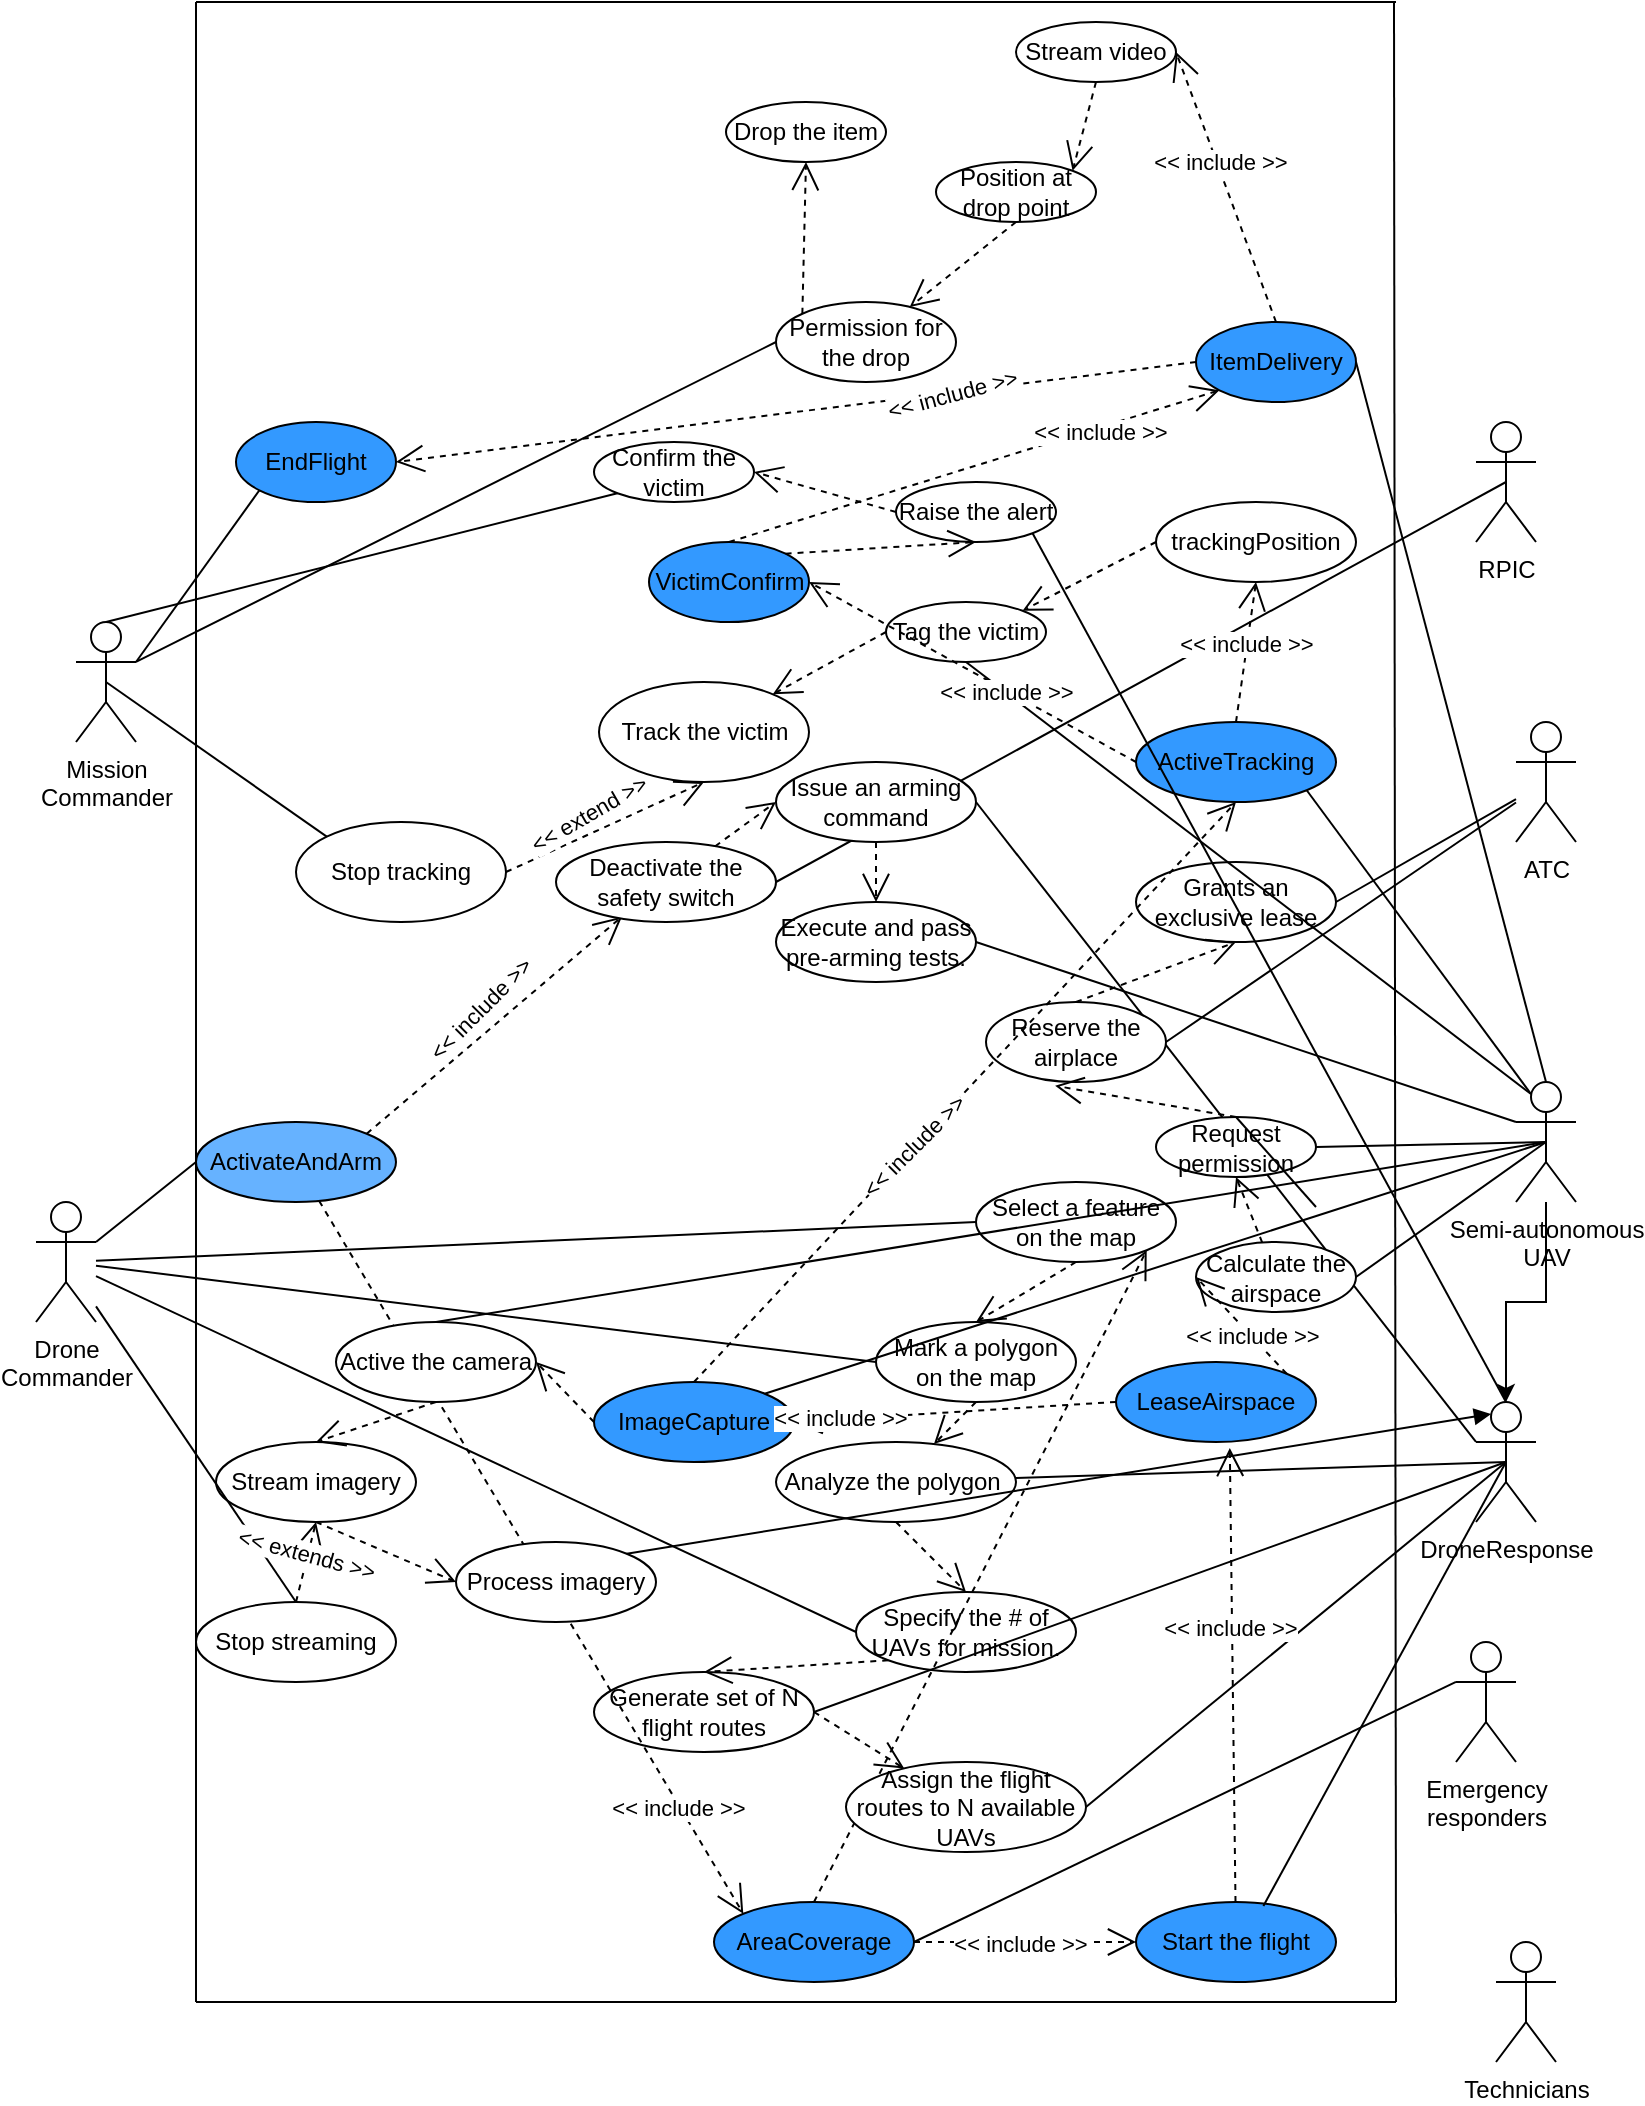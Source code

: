 <mxfile version="22.1.4" type="github">
  <diagram name="Page-1" id="hwL8e8LELadIlyGQyHQZ">
    <mxGraphModel dx="1674" dy="1964" grid="1" gridSize="10" guides="1" tooltips="1" connect="1" arrows="1" fold="1" page="1" pageScale="1" pageWidth="827" pageHeight="1169" math="0" shadow="0">
      <root>
        <mxCell id="0" />
        <mxCell id="1" parent="0" />
        <mxCell id="xkGvFycIygTigsBlXQcr-1" value="" style="endArrow=none;html=1;rounded=0;" parent="1" edge="1">
          <mxGeometry width="50" height="50" relative="1" as="geometry">
            <mxPoint x="100" y="-100" as="sourcePoint" />
            <mxPoint x="100" y="-1100" as="targetPoint" />
          </mxGeometry>
        </mxCell>
        <mxCell id="xkGvFycIygTigsBlXQcr-2" value="" style="endArrow=none;html=1;rounded=0;" parent="1" edge="1">
          <mxGeometry width="50" height="50" relative="1" as="geometry">
            <mxPoint x="700" y="-100" as="sourcePoint" />
            <mxPoint x="699" y="-1100" as="targetPoint" />
          </mxGeometry>
        </mxCell>
        <mxCell id="xkGvFycIygTigsBlXQcr-5" value="Semi-autonomous &lt;br&gt;UAV" style="shape=umlActor;verticalLabelPosition=bottom;verticalAlign=top;html=1;" parent="1" vertex="1">
          <mxGeometry x="760" y="-560" width="30" height="60" as="geometry" />
        </mxCell>
        <mxCell id="xkGvFycIygTigsBlXQcr-6" value="Emergency &lt;br&gt;responders" style="shape=umlActor;verticalLabelPosition=bottom;verticalAlign=top;html=1;" parent="1" vertex="1">
          <mxGeometry x="730" y="-280" width="30" height="60" as="geometry" />
        </mxCell>
        <mxCell id="xkGvFycIygTigsBlXQcr-7" value="DroneResponse" style="shape=umlActor;verticalLabelPosition=bottom;verticalAlign=top;html=1;" parent="1" vertex="1">
          <mxGeometry x="740" y="-400" width="30" height="60" as="geometry" />
        </mxCell>
        <mxCell id="xkGvFycIygTigsBlXQcr-8" value="RPIC" style="shape=umlActor;verticalLabelPosition=bottom;verticalAlign=top;html=1;" parent="1" vertex="1">
          <mxGeometry x="740" y="-890" width="30" height="60" as="geometry" />
        </mxCell>
        <mxCell id="xkGvFycIygTigsBlXQcr-9" value="Technicians" style="shape=umlActor;verticalLabelPosition=bottom;verticalAlign=top;html=1;" parent="1" vertex="1">
          <mxGeometry x="750" y="-130" width="30" height="60" as="geometry" />
        </mxCell>
        <mxCell id="xkGvFycIygTigsBlXQcr-12" value="ActivateAndArm" style="ellipse;whiteSpace=wrap;html=1;align=center;fillColor=#66B2FF;" parent="1" vertex="1">
          <mxGeometry x="100" y="-540" width="100" height="40" as="geometry" />
        </mxCell>
        <mxCell id="xkGvFycIygTigsBlXQcr-13" value="AreaCoverage" style="ellipse;whiteSpace=wrap;html=1;align=center;fillColor=#3399FF;" parent="1" vertex="1">
          <mxGeometry x="359" y="-150" width="100" height="40" as="geometry" />
        </mxCell>
        <mxCell id="xkGvFycIygTigsBlXQcr-14" value="LeaseAirspace" style="ellipse;whiteSpace=wrap;html=1;align=center;fillColor=#3399FF;" parent="1" vertex="1">
          <mxGeometry x="560" y="-420" width="100" height="40" as="geometry" />
        </mxCell>
        <mxCell id="xkGvFycIygTigsBlXQcr-23" value="" style="endArrow=none;html=1;rounded=0;exitX=1;exitY=0.333;exitDx=0;exitDy=0;exitPerimeter=0;entryX=0;entryY=0.5;entryDx=0;entryDy=0;" parent="1" source="xkGvFycIygTigsBlXQcr-3" target="xkGvFycIygTigsBlXQcr-12" edge="1">
          <mxGeometry width="50" height="50" relative="1" as="geometry">
            <mxPoint x="170" y="-530" as="sourcePoint" />
            <mxPoint x="150" y="-750" as="targetPoint" />
          </mxGeometry>
        </mxCell>
        <mxCell id="xkGvFycIygTigsBlXQcr-24" value="" style="endArrow=open;endSize=12;dashed=1;html=1;rounded=0;exitX=1;exitY=0;exitDx=0;exitDy=0;entryX=0.3;entryY=0.933;entryDx=0;entryDy=0;entryPerimeter=0;" parent="1" source="xkGvFycIygTigsBlXQcr-12" target="xkGvFycIygTigsBlXQcr-25" edge="1">
          <mxGeometry x="-0.185" y="26" width="160" relative="1" as="geometry">
            <mxPoint x="330" y="-500" as="sourcePoint" />
            <mxPoint x="380" y="-580" as="targetPoint" />
            <mxPoint as="offset" />
          </mxGeometry>
        </mxCell>
        <mxCell id="xkGvFycIygTigsBlXQcr-27" value="&amp;lt;&amp;lt; include &amp;gt;&amp;gt;" style="edgeLabel;html=1;align=center;verticalAlign=middle;resizable=0;points=[];rotation=-45;" parent="xkGvFycIygTigsBlXQcr-24" vertex="1" connectable="0">
          <mxGeometry x="0.029" y="-2" relative="1" as="geometry">
            <mxPoint x="-11" y="-8" as="offset" />
          </mxGeometry>
        </mxCell>
        <mxCell id="xkGvFycIygTigsBlXQcr-25" value="Deactivate the safety switch" style="ellipse;whiteSpace=wrap;html=1;align=center;" parent="1" vertex="1">
          <mxGeometry x="280" y="-680" width="110" height="40" as="geometry" />
        </mxCell>
        <mxCell id="xkGvFycIygTigsBlXQcr-26" value="" style="endArrow=none;html=1;rounded=0;exitX=1;exitY=0.5;exitDx=0;exitDy=0;entryX=0.5;entryY=0.5;entryDx=0;entryDy=0;entryPerimeter=0;" parent="1" source="xkGvFycIygTigsBlXQcr-25" target="xkGvFycIygTigsBlXQcr-8" edge="1">
          <mxGeometry width="50" height="50" relative="1" as="geometry">
            <mxPoint x="480" y="-610" as="sourcePoint" />
            <mxPoint x="680" y="-660" as="targetPoint" />
          </mxGeometry>
        </mxCell>
        <mxCell id="xkGvFycIygTigsBlXQcr-28" value="" style="endArrow=open;endSize=12;dashed=1;html=1;rounded=0;entryX=0;entryY=0.5;entryDx=0;entryDy=0;" parent="1" source="xkGvFycIygTigsBlXQcr-25" target="xkGvFycIygTigsBlXQcr-32" edge="1">
          <mxGeometry x="-0.185" y="26" width="160" relative="1" as="geometry">
            <mxPoint x="379.17" y="-590" as="sourcePoint" />
            <mxPoint x="464.002" y="-749.783" as="targetPoint" />
            <mxPoint as="offset" />
          </mxGeometry>
        </mxCell>
        <mxCell id="xkGvFycIygTigsBlXQcr-31" value="" style="endArrow=none;html=1;rounded=0;exitX=1;exitY=0.5;exitDx=0;exitDy=0;entryX=0;entryY=0.333;entryDx=0;entryDy=0;entryPerimeter=0;" parent="1" source="xkGvFycIygTigsBlXQcr-32" target="xkGvFycIygTigsBlXQcr-7" edge="1">
          <mxGeometry width="50" height="50" relative="1" as="geometry">
            <mxPoint x="485" y="-410" as="sourcePoint" />
            <mxPoint x="700" y="-420" as="targetPoint" />
          </mxGeometry>
        </mxCell>
        <mxCell id="xkGvFycIygTigsBlXQcr-32" value="Issue an arming command" style="ellipse;whiteSpace=wrap;html=1;align=center;" parent="1" vertex="1">
          <mxGeometry x="390" y="-720" width="100" height="40" as="geometry" />
        </mxCell>
        <mxCell id="xkGvFycIygTigsBlXQcr-33" value="Execute and pass pre-arming tests." style="ellipse;whiteSpace=wrap;html=1;align=center;" parent="1" vertex="1">
          <mxGeometry x="390" y="-650" width="100" height="40" as="geometry" />
        </mxCell>
        <mxCell id="xkGvFycIygTigsBlXQcr-34" value="" style="endArrow=open;endSize=12;dashed=1;html=1;rounded=0;entryX=0.5;entryY=0;entryDx=0;entryDy=0;" parent="1" source="xkGvFycIygTigsBlXQcr-32" target="xkGvFycIygTigsBlXQcr-33" edge="1">
          <mxGeometry x="-0.185" y="26" width="160" relative="1" as="geometry">
            <mxPoint x="315" y="-430" as="sourcePoint" />
            <mxPoint x="420" y="-510" as="targetPoint" />
            <mxPoint as="offset" />
          </mxGeometry>
        </mxCell>
        <mxCell id="xkGvFycIygTigsBlXQcr-37" value="" style="endArrow=none;html=1;rounded=0;exitX=1;exitY=0.5;exitDx=0;exitDy=0;entryX=0;entryY=0.333;entryDx=0;entryDy=0;entryPerimeter=0;" parent="1" source="xkGvFycIygTigsBlXQcr-33" target="xkGvFycIygTigsBlXQcr-5" edge="1">
          <mxGeometry width="50" height="50" relative="1" as="geometry">
            <mxPoint x="540" y="-510" as="sourcePoint" />
            <mxPoint x="740" y="-560" as="targetPoint" />
          </mxGeometry>
        </mxCell>
        <mxCell id="xkGvFycIygTigsBlXQcr-38" value="" style="endArrow=none;html=1;rounded=0;exitX=1;exitY=0.5;exitDx=0;exitDy=0;entryX=0.5;entryY=0.5;entryDx=0;entryDy=0;entryPerimeter=0;" parent="1" source="xkGvFycIygTigsBlXQcr-79" target="xkGvFycIygTigsBlXQcr-5" edge="1">
          <mxGeometry width="50" height="50" relative="1" as="geometry">
            <mxPoint x="590.0" y="-430" as="sourcePoint" />
            <mxPoint x="830" y="-420" as="targetPoint" />
          </mxGeometry>
        </mxCell>
        <mxCell id="xkGvFycIygTigsBlXQcr-41" style="edgeStyle=orthogonalEdgeStyle;rounded=0;orthogonalLoop=1;jettySize=auto;html=1;entryX=0.5;entryY=0;entryDx=0;entryDy=0;entryPerimeter=0;" parent="1" source="xkGvFycIygTigsBlXQcr-5" target="xkGvFycIygTigsBlXQcr-7" edge="1">
          <mxGeometry relative="1" as="geometry" />
        </mxCell>
        <mxCell id="xkGvFycIygTigsBlXQcr-42" value="" style="endArrow=none;html=1;rounded=0;exitX=1;exitY=0.5;exitDx=0;exitDy=0;entryX=0;entryY=0.333;entryDx=0;entryDy=0;entryPerimeter=0;" parent="1" source="xkGvFycIygTigsBlXQcr-13" target="xkGvFycIygTigsBlXQcr-6" edge="1">
          <mxGeometry width="50" height="50" relative="1" as="geometry">
            <mxPoint x="410" y="-270" as="sourcePoint" />
            <mxPoint x="610" y="-320" as="targetPoint" />
          </mxGeometry>
        </mxCell>
        <mxCell id="xkGvFycIygTigsBlXQcr-43" value="Select a feature on the map" style="ellipse;whiteSpace=wrap;html=1;align=center;" parent="1" vertex="1">
          <mxGeometry x="490" y="-510" width="100" height="40" as="geometry" />
        </mxCell>
        <mxCell id="xkGvFycIygTigsBlXQcr-45" value="Mark a polygon on the map" style="ellipse;whiteSpace=wrap;html=1;align=center;" parent="1" vertex="1">
          <mxGeometry x="440" y="-440" width="100" height="40" as="geometry" />
        </mxCell>
        <mxCell id="xkGvFycIygTigsBlXQcr-48" value="Specify the # of UAVs for mission." style="ellipse;whiteSpace=wrap;html=1;align=center;" parent="1" vertex="1">
          <mxGeometry x="430" y="-305" width="110" height="40" as="geometry" />
        </mxCell>
        <mxCell id="xkGvFycIygTigsBlXQcr-49" value="Analyze the polygon&amp;nbsp;" style="ellipse;whiteSpace=wrap;html=1;align=center;" parent="1" vertex="1">
          <mxGeometry x="390" y="-380" width="120" height="40" as="geometry" />
        </mxCell>
        <mxCell id="xkGvFycIygTigsBlXQcr-50" value="" style="endArrow=none;html=1;rounded=0;entryX=0.5;entryY=0.5;entryDx=0;entryDy=0;entryPerimeter=0;" parent="1" source="xkGvFycIygTigsBlXQcr-49" target="xkGvFycIygTigsBlXQcr-7" edge="1">
          <mxGeometry width="50" height="50" relative="1" as="geometry">
            <mxPoint x="470.0" y="-354" as="sourcePoint" />
            <mxPoint x="735" y="-374" as="targetPoint" />
          </mxGeometry>
        </mxCell>
        <mxCell id="xkGvFycIygTigsBlXQcr-52" value="" style="endArrow=none;html=1;rounded=0;entryX=0;entryY=0.5;entryDx=0;entryDy=0;" parent="1" target="xkGvFycIygTigsBlXQcr-43" edge="1" source="xkGvFycIygTigsBlXQcr-3">
          <mxGeometry width="50" height="50" relative="1" as="geometry">
            <mxPoint x="20" y="-470" as="sourcePoint" />
            <mxPoint x="230" y="-460" as="targetPoint" />
          </mxGeometry>
        </mxCell>
        <mxCell id="xkGvFycIygTigsBlXQcr-53" value="" style="endArrow=none;html=1;rounded=0;entryX=0;entryY=0.5;entryDx=0;entryDy=0;" parent="1" source="xkGvFycIygTigsBlXQcr-3" target="xkGvFycIygTigsBlXQcr-45" edge="1">
          <mxGeometry width="50" height="50" relative="1" as="geometry">
            <mxPoint x="30" y="-450" as="sourcePoint" />
            <mxPoint x="490" y="-400" as="targetPoint" />
          </mxGeometry>
        </mxCell>
        <mxCell id="xkGvFycIygTigsBlXQcr-54" value="" style="endArrow=none;html=1;rounded=0;entryX=0;entryY=0.5;entryDx=0;entryDy=0;" parent="1" source="xkGvFycIygTigsBlXQcr-3" target="xkGvFycIygTigsBlXQcr-48" edge="1">
          <mxGeometry width="50" height="50" relative="1" as="geometry">
            <mxPoint x="-70" y="-388.5" as="sourcePoint" />
            <mxPoint x="340" y="-311.5" as="targetPoint" />
          </mxGeometry>
        </mxCell>
        <mxCell id="xkGvFycIygTigsBlXQcr-55" value="Generate set of N flight routes" style="ellipse;whiteSpace=wrap;html=1;align=center;" parent="1" vertex="1">
          <mxGeometry x="299" y="-265" width="110" height="40" as="geometry" />
        </mxCell>
        <mxCell id="xkGvFycIygTigsBlXQcr-56" value="" style="endArrow=open;endSize=12;dashed=1;html=1;rounded=0;exitX=0.5;exitY=0;exitDx=0;exitDy=0;entryX=1;entryY=1;entryDx=0;entryDy=0;" parent="1" source="xkGvFycIygTigsBlXQcr-13" target="xkGvFycIygTigsBlXQcr-43" edge="1">
          <mxGeometry x="-0.185" y="26" width="160" relative="1" as="geometry">
            <mxPoint x="500" y="-310" as="sourcePoint" />
            <mxPoint x="600" y="-290" as="targetPoint" />
            <mxPoint as="offset" />
            <Array as="points" />
          </mxGeometry>
        </mxCell>
        <mxCell id="xkGvFycIygTigsBlXQcr-61" value="" style="endArrow=none;html=1;rounded=0;entryX=0.5;entryY=0.5;entryDx=0;entryDy=0;entryPerimeter=0;exitX=1;exitY=0.5;exitDx=0;exitDy=0;" parent="1" source="xkGvFycIygTigsBlXQcr-55" target="xkGvFycIygTigsBlXQcr-7" edge="1">
          <mxGeometry width="50" height="50" relative="1" as="geometry">
            <mxPoint x="494" y="-290" as="sourcePoint" />
            <mxPoint x="760" y="-306" as="targetPoint" />
          </mxGeometry>
        </mxCell>
        <mxCell id="xkGvFycIygTigsBlXQcr-62" value="Assign the flight routes to N available UAVs" style="ellipse;whiteSpace=wrap;html=1;align=center;" parent="1" vertex="1">
          <mxGeometry x="425" y="-220" width="120" height="45" as="geometry" />
        </mxCell>
        <mxCell id="xkGvFycIygTigsBlXQcr-63" value="" style="endArrow=none;html=1;rounded=0;entryX=0.5;entryY=0.5;entryDx=0;entryDy=0;entryPerimeter=0;exitX=1;exitY=0.5;exitDx=0;exitDy=0;" parent="1" source="xkGvFycIygTigsBlXQcr-62" target="xkGvFycIygTigsBlXQcr-7" edge="1">
          <mxGeometry width="50" height="50" relative="1" as="geometry">
            <mxPoint x="460" y="-260" as="sourcePoint" />
            <mxPoint x="785" y="-360" as="targetPoint" />
          </mxGeometry>
        </mxCell>
        <mxCell id="xkGvFycIygTigsBlXQcr-70" value="" style="endArrow=open;endSize=12;dashed=1;html=1;rounded=0;entryX=0;entryY=0;entryDx=0;entryDy=0;" parent="1" source="xkGvFycIygTigsBlXQcr-12" target="xkGvFycIygTigsBlXQcr-13" edge="1">
          <mxGeometry x="-0.185" y="26" width="160" relative="1" as="geometry">
            <mxPoint x="336" y="-501" as="sourcePoint" />
            <mxPoint x="371" y="-450" as="targetPoint" />
            <mxPoint as="offset" />
            <Array as="points" />
          </mxGeometry>
        </mxCell>
        <mxCell id="xkGvFycIygTigsBlXQcr-179" value="&amp;lt;&amp;lt; include &amp;gt;&amp;gt;" style="edgeLabel;html=1;align=center;verticalAlign=middle;resizable=0;points=[];" parent="xkGvFycIygTigsBlXQcr-70" vertex="1" connectable="0">
          <mxGeometry x="0.7" y="-1" relative="1" as="geometry">
            <mxPoint as="offset" />
          </mxGeometry>
        </mxCell>
        <mxCell id="xkGvFycIygTigsBlXQcr-71" value="Start the flight" style="ellipse;whiteSpace=wrap;html=1;align=center;fillColor=#3399FF;" parent="1" vertex="1">
          <mxGeometry x="570" y="-150" width="100" height="40" as="geometry" />
        </mxCell>
        <mxCell id="xkGvFycIygTigsBlXQcr-74" value="" style="endArrow=open;endSize=12;dashed=1;html=1;rounded=0;exitX=1;exitY=0.5;exitDx=0;exitDy=0;entryX=0;entryY=0.5;entryDx=0;entryDy=0;" parent="1" source="xkGvFycIygTigsBlXQcr-13" target="xkGvFycIygTigsBlXQcr-71" edge="1">
          <mxGeometry x="-0.185" y="26" width="160" relative="1" as="geometry">
            <mxPoint x="510" y="21" as="sourcePoint" />
            <mxPoint x="410" y="-170" as="targetPoint" />
            <mxPoint as="offset" />
            <Array as="points" />
          </mxGeometry>
        </mxCell>
        <mxCell id="xkGvFycIygTigsBlXQcr-180" value="&amp;lt;&amp;lt; include &amp;gt;&amp;gt;" style="edgeLabel;html=1;align=center;verticalAlign=middle;resizable=0;points=[];" parent="xkGvFycIygTigsBlXQcr-74" vertex="1" connectable="0">
          <mxGeometry x="-0.045" y="-1" relative="1" as="geometry">
            <mxPoint as="offset" />
          </mxGeometry>
        </mxCell>
        <mxCell id="xkGvFycIygTigsBlXQcr-75" value="" style="endArrow=none;html=1;rounded=0;entryX=0.5;entryY=0.5;entryDx=0;entryDy=0;entryPerimeter=0;exitX=0.637;exitY=0.049;exitDx=0;exitDy=0;exitPerimeter=0;" parent="1" source="xkGvFycIygTigsBlXQcr-71" target="xkGvFycIygTigsBlXQcr-7" edge="1">
          <mxGeometry width="50" height="50" relative="1" as="geometry">
            <mxPoint x="520" y="-262" as="sourcePoint" />
            <mxPoint x="786" y="-278" as="targetPoint" />
          </mxGeometry>
        </mxCell>
        <mxCell id="xkGvFycIygTigsBlXQcr-78" value="" style="endArrow=open;endSize=12;dashed=1;html=1;rounded=0;entryX=0.569;entryY=1.075;entryDx=0;entryDy=0;entryPerimeter=0;" parent="1" source="xkGvFycIygTigsBlXQcr-71" target="xkGvFycIygTigsBlXQcr-14" edge="1">
          <mxGeometry x="-0.185" y="26" width="160" relative="1" as="geometry">
            <mxPoint x="580" y="-249" as="sourcePoint" />
            <mxPoint x="615" y="-440" as="targetPoint" />
            <mxPoint as="offset" />
            <Array as="points" />
          </mxGeometry>
        </mxCell>
        <mxCell id="xkGvFycIygTigsBlXQcr-181" value="&amp;lt;&amp;lt; include &amp;gt;&amp;gt;" style="edgeLabel;html=1;align=center;verticalAlign=middle;resizable=0;points=[];" parent="xkGvFycIygTigsBlXQcr-78" vertex="1" connectable="0">
          <mxGeometry x="0.212" y="1" relative="1" as="geometry">
            <mxPoint as="offset" />
          </mxGeometry>
        </mxCell>
        <mxCell id="xkGvFycIygTigsBlXQcr-79" value="Calculate the airspace" style="ellipse;whiteSpace=wrap;html=1;align=center;" parent="1" vertex="1">
          <mxGeometry x="600" y="-480" width="80" height="35" as="geometry" />
        </mxCell>
        <mxCell id="xkGvFycIygTigsBlXQcr-80" value="Request permission" style="ellipse;whiteSpace=wrap;html=1;align=center;" parent="1" vertex="1">
          <mxGeometry x="580" y="-542.5" width="80" height="30" as="geometry" />
        </mxCell>
        <mxCell id="xkGvFycIygTigsBlXQcr-81" value="" style="endArrow=open;endSize=12;dashed=1;html=1;rounded=0;exitX=1;exitY=0;exitDx=0;exitDy=0;entryX=0;entryY=0.5;entryDx=0;entryDy=0;" parent="1" source="xkGvFycIygTigsBlXQcr-14" target="xkGvFycIygTigsBlXQcr-79" edge="1">
          <mxGeometry x="-0.185" y="26" width="160" relative="1" as="geometry">
            <mxPoint x="580" y="-480" as="sourcePoint" />
            <mxPoint x="610" y="-440" as="targetPoint" />
            <mxPoint as="offset" />
            <Array as="points" />
          </mxGeometry>
        </mxCell>
        <mxCell id="xkGvFycIygTigsBlXQcr-182" value="&amp;lt;&amp;lt; include &amp;gt;&amp;gt;" style="edgeLabel;html=1;align=center;verticalAlign=middle;resizable=0;points=[];" parent="xkGvFycIygTigsBlXQcr-81" vertex="1" connectable="0">
          <mxGeometry x="-0.222" relative="1" as="geometry">
            <mxPoint as="offset" />
          </mxGeometry>
        </mxCell>
        <mxCell id="xkGvFycIygTigsBlXQcr-84" value="ATC" style="shape=umlActor;verticalLabelPosition=bottom;verticalAlign=top;html=1;" parent="1" vertex="1">
          <mxGeometry x="760" y="-740" width="30" height="60" as="geometry" />
        </mxCell>
        <mxCell id="xkGvFycIygTigsBlXQcr-86" value="Reserve the airplace" style="ellipse;whiteSpace=wrap;html=1;align=center;" parent="1" vertex="1">
          <mxGeometry x="495" y="-600" width="90" height="40" as="geometry" />
        </mxCell>
        <mxCell id="xkGvFycIygTigsBlXQcr-87" value="Grants an exclusive lease" style="ellipse;whiteSpace=wrap;html=1;align=center;" parent="1" vertex="1">
          <mxGeometry x="570" y="-670" width="100" height="40" as="geometry" />
        </mxCell>
        <mxCell id="xkGvFycIygTigsBlXQcr-88" value="" style="endArrow=none;html=1;rounded=0;exitX=0.5;exitY=0;exitDx=0;exitDy=0;entryX=0;entryY=0.333;entryDx=0;entryDy=0;entryPerimeter=0;" parent="1" source="xkGvFycIygTigsBlXQcr-80" edge="1">
          <mxGeometry width="50" height="50" relative="1" as="geometry">
            <mxPoint x="420" y="-517.5" as="sourcePoint" />
            <mxPoint x="660" y="-497.5" as="targetPoint" />
          </mxGeometry>
        </mxCell>
        <mxCell id="xkGvFycIygTigsBlXQcr-90" value="" style="endArrow=none;html=1;rounded=0;exitX=1;exitY=0.5;exitDx=0;exitDy=0;" parent="1" source="xkGvFycIygTigsBlXQcr-86" target="xkGvFycIygTigsBlXQcr-84" edge="1">
          <mxGeometry width="50" height="50" relative="1" as="geometry">
            <mxPoint x="505" y="-615" as="sourcePoint" />
            <mxPoint x="750" y="-725" as="targetPoint" />
          </mxGeometry>
        </mxCell>
        <mxCell id="xkGvFycIygTigsBlXQcr-91" value="" style="endArrow=none;html=1;rounded=0;exitX=1;exitY=0.5;exitDx=0;exitDy=0;" parent="1" source="xkGvFycIygTigsBlXQcr-87" target="xkGvFycIygTigsBlXQcr-84" edge="1">
          <mxGeometry width="50" height="50" relative="1" as="geometry">
            <mxPoint x="670" y="-660" as="sourcePoint" />
            <mxPoint x="761" y="-677" as="targetPoint" />
          </mxGeometry>
        </mxCell>
        <mxCell id="xkGvFycIygTigsBlXQcr-92" value="" style="endArrow=open;endSize=12;dashed=1;html=1;rounded=0;exitX=0.5;exitY=1;exitDx=0;exitDy=0;entryX=0.5;entryY=0;entryDx=0;entryDy=0;" parent="1" source="xkGvFycIygTigsBlXQcr-43" target="xkGvFycIygTigsBlXQcr-45" edge="1">
          <mxGeometry x="-0.185" y="26" width="160" relative="1" as="geometry">
            <mxPoint x="510" y="-461" as="sourcePoint" />
            <mxPoint x="506" y="-420" as="targetPoint" />
            <mxPoint as="offset" />
            <Array as="points" />
          </mxGeometry>
        </mxCell>
        <mxCell id="xkGvFycIygTigsBlXQcr-93" value="" style="endArrow=open;endSize=12;dashed=1;html=1;rounded=0;exitX=0.5;exitY=1;exitDx=0;exitDy=0;" parent="1" source="xkGvFycIygTigsBlXQcr-45" target="xkGvFycIygTigsBlXQcr-49" edge="1">
          <mxGeometry x="-0.185" y="26" width="160" relative="1" as="geometry">
            <mxPoint x="455" y="-400" as="sourcePoint" />
            <mxPoint x="405" y="-370" as="targetPoint" />
            <mxPoint as="offset" />
            <Array as="points" />
          </mxGeometry>
        </mxCell>
        <mxCell id="xkGvFycIygTigsBlXQcr-94" value="" style="endArrow=open;endSize=12;dashed=1;html=1;rounded=0;exitX=0.5;exitY=1;exitDx=0;exitDy=0;entryX=0.5;entryY=0;entryDx=0;entryDy=0;" parent="1" source="xkGvFycIygTigsBlXQcr-49" target="xkGvFycIygTigsBlXQcr-48" edge="1">
          <mxGeometry x="-0.185" y="26" width="160" relative="1" as="geometry">
            <mxPoint x="561" y="-341" as="sourcePoint" />
            <mxPoint x="540" y="-320" as="targetPoint" />
            <mxPoint as="offset" />
            <Array as="points" />
          </mxGeometry>
        </mxCell>
        <mxCell id="xkGvFycIygTigsBlXQcr-97" value="" style="endArrow=open;endSize=12;dashed=1;html=1;rounded=0;exitX=0;exitY=1;exitDx=0;exitDy=0;entryX=0.5;entryY=0;entryDx=0;entryDy=0;" parent="1" source="xkGvFycIygTigsBlXQcr-48" target="xkGvFycIygTigsBlXQcr-55" edge="1">
          <mxGeometry x="-0.185" y="26" width="160" relative="1" as="geometry">
            <mxPoint x="244" y="-246" as="sourcePoint" />
            <mxPoint x="240" y="-205" as="targetPoint" />
            <mxPoint as="offset" />
            <Array as="points" />
          </mxGeometry>
        </mxCell>
        <mxCell id="xkGvFycIygTigsBlXQcr-98" value="" style="endArrow=open;endSize=12;dashed=1;html=1;rounded=0;exitX=1;exitY=0.5;exitDx=0;exitDy=0;" parent="1" source="xkGvFycIygTigsBlXQcr-55" target="xkGvFycIygTigsBlXQcr-62" edge="1">
          <mxGeometry x="-0.185" y="26" width="160" relative="1" as="geometry">
            <mxPoint x="409" y="-211" as="sourcePoint" />
            <mxPoint x="317" y="-205" as="targetPoint" />
            <mxPoint as="offset" />
            <Array as="points" />
          </mxGeometry>
        </mxCell>
        <mxCell id="xkGvFycIygTigsBlXQcr-100" value="" style="endArrow=open;endSize=12;dashed=1;html=1;rounded=0;entryX=0.5;entryY=1;entryDx=0;entryDy=0;" parent="1" source="xkGvFycIygTigsBlXQcr-79" target="xkGvFycIygTigsBlXQcr-80" edge="1">
          <mxGeometry x="-0.185" y="26" width="160" relative="1" as="geometry">
            <mxPoint x="625" y="-477.5" as="sourcePoint" />
            <mxPoint x="645" y="-512.5" as="targetPoint" />
            <mxPoint as="offset" />
            <Array as="points" />
          </mxGeometry>
        </mxCell>
        <mxCell id="xkGvFycIygTigsBlXQcr-102" value="" style="endArrow=open;endSize=12;dashed=1;html=1;rounded=0;entryX=0.384;entryY=1.047;entryDx=0;entryDy=0;exitX=0.5;exitY=0;exitDx=0;exitDy=0;entryPerimeter=0;" parent="1" source="xkGvFycIygTigsBlXQcr-80" target="xkGvFycIygTigsBlXQcr-86" edge="1">
          <mxGeometry x="-0.185" y="26" width="160" relative="1" as="geometry">
            <mxPoint x="560" y="-528" as="sourcePoint" />
            <mxPoint x="547" y="-560" as="targetPoint" />
            <mxPoint as="offset" />
            <Array as="points" />
          </mxGeometry>
        </mxCell>
        <mxCell id="xkGvFycIygTigsBlXQcr-104" value="" style="endArrow=open;endSize=12;dashed=1;html=1;rounded=0;exitX=0.5;exitY=0;exitDx=0;exitDy=0;entryX=0.5;entryY=1;entryDx=0;entryDy=0;" parent="1" source="xkGvFycIygTigsBlXQcr-86" target="xkGvFycIygTigsBlXQcr-87" edge="1">
          <mxGeometry x="-0.185" y="26" width="160" relative="1" as="geometry">
            <mxPoint x="554" y="-711" as="sourcePoint" />
            <mxPoint x="550" y="-670" as="targetPoint" />
            <mxPoint as="offset" />
            <Array as="points" />
          </mxGeometry>
        </mxCell>
        <mxCell id="xkGvFycIygTigsBlXQcr-105" value="" style="endArrow=none;html=1;rounded=0;exitX=1;exitY=0.5;exitDx=0;exitDy=0;entryX=0.5;entryY=0.5;entryDx=0;entryDy=0;entryPerimeter=0;" parent="1" source="xkGvFycIygTigsBlXQcr-80" target="xkGvFycIygTigsBlXQcr-5" edge="1">
          <mxGeometry width="50" height="50" relative="1" as="geometry">
            <mxPoint x="690" y="-452" as="sourcePoint" />
            <mxPoint x="785" y="-520" as="targetPoint" />
          </mxGeometry>
        </mxCell>
        <mxCell id="xkGvFycIygTigsBlXQcr-106" value="ImageCapture" style="ellipse;whiteSpace=wrap;html=1;align=center;fillColor=#3399FF;" parent="1" vertex="1">
          <mxGeometry x="299" y="-410" width="100" height="40" as="geometry" />
        </mxCell>
        <mxCell id="xkGvFycIygTigsBlXQcr-107" value="Active the camera" style="ellipse;whiteSpace=wrap;html=1;align=center;" parent="1" vertex="1">
          <mxGeometry x="170" y="-440" width="100" height="40" as="geometry" />
        </mxCell>
        <mxCell id="xkGvFycIygTigsBlXQcr-108" value="Stream imagery" style="ellipse;whiteSpace=wrap;html=1;align=center;" parent="1" vertex="1">
          <mxGeometry x="110" y="-380" width="100" height="40" as="geometry" />
        </mxCell>
        <mxCell id="xkGvFycIygTigsBlXQcr-110" value="Process imagery" style="ellipse;whiteSpace=wrap;html=1;align=center;" parent="1" vertex="1">
          <mxGeometry x="230" y="-330" width="100" height="40" as="geometry" />
        </mxCell>
        <mxCell id="xkGvFycIygTigsBlXQcr-111" value="Stop streaming" style="ellipse;whiteSpace=wrap;html=1;align=center;" parent="1" vertex="1">
          <mxGeometry x="100" y="-300" width="100" height="40" as="geometry" />
        </mxCell>
        <mxCell id="xkGvFycIygTigsBlXQcr-112" value="" style="endArrow=none;html=1;rounded=0;entryX=0.5;entryY=0;entryDx=0;entryDy=0;" parent="1" source="xkGvFycIygTigsBlXQcr-3" target="xkGvFycIygTigsBlXQcr-111" edge="1">
          <mxGeometry width="50" height="50" relative="1" as="geometry">
            <mxPoint x="-55" y="-349" as="sourcePoint" />
            <mxPoint x="355" y="-171" as="targetPoint" />
          </mxGeometry>
        </mxCell>
        <mxCell id="xkGvFycIygTigsBlXQcr-113" value="" style="endArrow=open;endSize=12;dashed=1;html=1;rounded=0;exitX=0.5;exitY=0;exitDx=0;exitDy=0;entryX=0.5;entryY=1;entryDx=0;entryDy=0;" parent="1" source="xkGvFycIygTigsBlXQcr-111" target="xkGvFycIygTigsBlXQcr-108" edge="1">
          <mxGeometry x="-0.185" y="26" width="160" relative="1" as="geometry">
            <mxPoint x="164" y="-165" as="sourcePoint" />
            <mxPoint x="160" y="-124" as="targetPoint" />
            <mxPoint as="offset" />
            <Array as="points" />
          </mxGeometry>
        </mxCell>
        <mxCell id="xkGvFycIygTigsBlXQcr-114" value="&amp;lt;&amp;lt; extends &amp;gt;&amp;gt;" style="edgeLabel;html=1;align=center;verticalAlign=middle;resizable=0;points=[];rotation=15;" parent="xkGvFycIygTigsBlXQcr-113" vertex="1" connectable="0">
          <mxGeometry x="0.007" y="-1" relative="1" as="geometry">
            <mxPoint x="-1" y="-4" as="offset" />
          </mxGeometry>
        </mxCell>
        <mxCell id="xkGvFycIygTigsBlXQcr-115" value="" style="endArrow=open;endSize=12;dashed=1;html=1;rounded=0;exitX=0;exitY=0.5;exitDx=0;exitDy=0;entryX=1;entryY=0.5;entryDx=0;entryDy=0;" parent="1" source="xkGvFycIygTigsBlXQcr-14" target="xkGvFycIygTigsBlXQcr-106" edge="1">
          <mxGeometry x="-0.185" y="26" width="160" relative="1" as="geometry">
            <mxPoint x="359" y="-410" as="sourcePoint" />
            <mxPoint x="445" y="-410" as="targetPoint" />
            <mxPoint as="offset" />
            <Array as="points" />
          </mxGeometry>
        </mxCell>
        <mxCell id="xkGvFycIygTigsBlXQcr-183" value="&amp;lt;&amp;lt; include &amp;gt;&amp;gt;" style="edgeLabel;html=1;align=center;verticalAlign=middle;resizable=0;points=[];" parent="xkGvFycIygTigsBlXQcr-115" vertex="1" connectable="0">
          <mxGeometry x="0.711" y="-1" relative="1" as="geometry">
            <mxPoint as="offset" />
          </mxGeometry>
        </mxCell>
        <mxCell id="xkGvFycIygTigsBlXQcr-116" value="" style="endArrow=open;endSize=12;dashed=1;html=1;rounded=0;exitX=0;exitY=0.5;exitDx=0;exitDy=0;entryX=1;entryY=0.5;entryDx=0;entryDy=0;" parent="1" source="xkGvFycIygTigsBlXQcr-106" target="xkGvFycIygTigsBlXQcr-107" edge="1">
          <mxGeometry x="-0.185" y="26" width="160" relative="1" as="geometry">
            <mxPoint x="310" y="-440" as="sourcePoint" />
            <mxPoint x="260" y="-410" as="targetPoint" />
            <mxPoint as="offset" />
            <Array as="points" />
          </mxGeometry>
        </mxCell>
        <mxCell id="xkGvFycIygTigsBlXQcr-117" value="" style="endArrow=open;endSize=12;dashed=1;html=1;rounded=0;exitX=0.5;exitY=1;exitDx=0;exitDy=0;entryX=0.5;entryY=0;entryDx=0;entryDy=0;" parent="1" source="xkGvFycIygTigsBlXQcr-107" target="xkGvFycIygTigsBlXQcr-108" edge="1">
          <mxGeometry x="-0.185" y="26" width="160" relative="1" as="geometry">
            <mxPoint x="180" y="-410" as="sourcePoint" />
            <mxPoint x="130" y="-380" as="targetPoint" />
            <mxPoint as="offset" />
            <Array as="points" />
          </mxGeometry>
        </mxCell>
        <mxCell id="xkGvFycIygTigsBlXQcr-118" value="" style="endArrow=open;endSize=12;dashed=1;html=1;rounded=0;exitX=0.5;exitY=1;exitDx=0;exitDy=0;entryX=0;entryY=0.5;entryDx=0;entryDy=0;" parent="1" source="xkGvFycIygTigsBlXQcr-108" target="xkGvFycIygTigsBlXQcr-110" edge="1">
          <mxGeometry x="-0.185" y="26" width="160" relative="1" as="geometry">
            <mxPoint x="230" y="-320" as="sourcePoint" />
            <mxPoint x="224.832" y="-305.783" as="targetPoint" />
            <mxPoint as="offset" />
            <Array as="points" />
          </mxGeometry>
        </mxCell>
        <mxCell id="xkGvFycIygTigsBlXQcr-119" value="" style="html=1;verticalAlign=bottom;endArrow=block;curved=0;rounded=0;exitX=1;exitY=0;exitDx=0;exitDy=0;entryX=0.25;entryY=0.1;entryDx=0;entryDy=0;entryPerimeter=0;" parent="1" source="xkGvFycIygTigsBlXQcr-110" target="xkGvFycIygTigsBlXQcr-7" edge="1">
          <mxGeometry width="80" relative="1" as="geometry">
            <mxPoint x="260" y="-285.53" as="sourcePoint" />
            <mxPoint x="730" y="-380" as="targetPoint" />
          </mxGeometry>
        </mxCell>
        <mxCell id="xkGvFycIygTigsBlXQcr-122" value="" style="endArrow=none;html=1;rounded=0;exitX=1;exitY=0;exitDx=0;exitDy=0;entryX=0.5;entryY=0.5;entryDx=0;entryDy=0;entryPerimeter=0;" parent="1" source="xkGvFycIygTigsBlXQcr-106" target="xkGvFycIygTigsBlXQcr-5" edge="1">
          <mxGeometry width="50" height="50" relative="1" as="geometry">
            <mxPoint x="269" y="-522.5" as="sourcePoint" />
            <mxPoint x="540" y="-532.5" as="targetPoint" />
          </mxGeometry>
        </mxCell>
        <mxCell id="xkGvFycIygTigsBlXQcr-123" value="" style="endArrow=none;html=1;rounded=0;exitX=0.5;exitY=0;exitDx=0;exitDy=0;entryX=0.5;entryY=0.5;entryDx=0;entryDy=0;entryPerimeter=0;" parent="1" source="xkGvFycIygTigsBlXQcr-107" target="xkGvFycIygTigsBlXQcr-5" edge="1">
          <mxGeometry width="50" height="50" relative="1" as="geometry">
            <mxPoint x="570" y="-440" as="sourcePoint" />
            <mxPoint x="841" y="-450" as="targetPoint" />
          </mxGeometry>
        </mxCell>
        <mxCell id="xkGvFycIygTigsBlXQcr-126" value="ActiveTracking" style="ellipse;whiteSpace=wrap;html=1;align=center;fillColor=#3399FF;" parent="1" vertex="1">
          <mxGeometry x="570" y="-740" width="100" height="40" as="geometry" />
        </mxCell>
        <mxCell id="xkGvFycIygTigsBlXQcr-127" value="" style="endArrow=open;endSize=12;dashed=1;html=1;rounded=0;exitX=0.5;exitY=0;exitDx=0;exitDy=0;entryX=0.5;entryY=1;entryDx=0;entryDy=0;" parent="1" source="xkGvFycIygTigsBlXQcr-106" target="xkGvFycIygTigsBlXQcr-126" edge="1">
          <mxGeometry x="-0.185" y="26" width="160" relative="1" as="geometry">
            <mxPoint x="280" y="-491" as="sourcePoint" />
            <mxPoint x="408" y="-600" as="targetPoint" />
            <mxPoint as="offset" />
          </mxGeometry>
        </mxCell>
        <mxCell id="xkGvFycIygTigsBlXQcr-128" value="&amp;lt;&amp;lt; include &amp;gt;&amp;gt;" style="edgeLabel;html=1;align=center;verticalAlign=middle;resizable=0;points=[];rotation=-45;" parent="xkGvFycIygTigsBlXQcr-127" vertex="1" connectable="0">
          <mxGeometry x="0.029" y="-2" relative="1" as="geometry">
            <mxPoint x="-31" y="30" as="offset" />
          </mxGeometry>
        </mxCell>
        <mxCell id="xkGvFycIygTigsBlXQcr-129" value="" style="endArrow=none;html=1;rounded=0;exitX=1;exitY=1;exitDx=0;exitDy=0;entryX=0.25;entryY=0.1;entryDx=0;entryDy=0;entryPerimeter=0;" parent="1" source="xkGvFycIygTigsBlXQcr-126" target="xkGvFycIygTigsBlXQcr-5" edge="1">
          <mxGeometry width="50" height="50" relative="1" as="geometry">
            <mxPoint x="640" y="-565" as="sourcePoint" />
            <mxPoint x="825" y="-655" as="targetPoint" />
          </mxGeometry>
        </mxCell>
        <mxCell id="xkGvFycIygTigsBlXQcr-130" value="trackingPosition" style="ellipse;whiteSpace=wrap;html=1;align=center;" parent="1" vertex="1">
          <mxGeometry x="580" y="-850" width="100" height="40" as="geometry" />
        </mxCell>
        <mxCell id="xkGvFycIygTigsBlXQcr-131" value="" style="endArrow=open;endSize=12;dashed=1;html=1;rounded=0;entryX=0.5;entryY=1;entryDx=0;entryDy=0;exitX=0.5;exitY=0;exitDx=0;exitDy=0;" parent="1" source="xkGvFycIygTigsBlXQcr-126" target="xkGvFycIygTigsBlXQcr-130" edge="1">
          <mxGeometry x="-0.185" y="26" width="160" relative="1" as="geometry">
            <mxPoint x="640" y="-770" as="sourcePoint" />
            <mxPoint x="670" y="-792" as="targetPoint" />
            <mxPoint as="offset" />
          </mxGeometry>
        </mxCell>
        <mxCell id="xkGvFycIygTigsBlXQcr-184" value="&amp;lt;&amp;lt; include &amp;gt;&amp;gt;" style="edgeLabel;html=1;align=center;verticalAlign=middle;resizable=0;points=[];" parent="xkGvFycIygTigsBlXQcr-131" vertex="1" connectable="0">
          <mxGeometry x="0.114" y="1" relative="1" as="geometry">
            <mxPoint as="offset" />
          </mxGeometry>
        </mxCell>
        <mxCell id="xkGvFycIygTigsBlXQcr-132" value="Tag the victim" style="ellipse;whiteSpace=wrap;html=1;align=center;" parent="1" vertex="1">
          <mxGeometry x="445" y="-800" width="80" height="30" as="geometry" />
        </mxCell>
        <mxCell id="xkGvFycIygTigsBlXQcr-134" value="" style="endArrow=open;endSize=12;dashed=1;html=1;rounded=0;entryX=1;entryY=0;entryDx=0;entryDy=0;exitX=0;exitY=0.5;exitDx=0;exitDy=0;" parent="1" source="xkGvFycIygTigsBlXQcr-130" target="xkGvFycIygTigsBlXQcr-132" edge="1">
          <mxGeometry x="-0.185" y="26" width="160" relative="1" as="geometry">
            <mxPoint x="540" y="-840" as="sourcePoint" />
            <mxPoint x="560" y="-880" as="targetPoint" />
            <mxPoint as="offset" />
          </mxGeometry>
        </mxCell>
        <mxCell id="xkGvFycIygTigsBlXQcr-136" value="" style="endArrow=none;html=1;rounded=0;exitX=0.5;exitY=1;exitDx=0;exitDy=0;entryX=0.25;entryY=0.1;entryDx=0;entryDy=0;entryPerimeter=0;" parent="1" source="xkGvFycIygTigsBlXQcr-132" target="xkGvFycIygTigsBlXQcr-5" edge="1">
          <mxGeometry width="50" height="50" relative="1" as="geometry">
            <mxPoint x="665" y="-716" as="sourcePoint" />
            <mxPoint x="795" y="-540" as="targetPoint" />
          </mxGeometry>
        </mxCell>
        <mxCell id="xkGvFycIygTigsBlXQcr-139" value="Stop tracking" style="ellipse;whiteSpace=wrap;html=1;align=center;" parent="1" vertex="1">
          <mxGeometry x="150" y="-690" width="105" height="50" as="geometry" />
        </mxCell>
        <mxCell id="xkGvFycIygTigsBlXQcr-140" value="Mission &lt;br&gt;Commander" style="shape=umlActor;verticalLabelPosition=bottom;verticalAlign=top;html=1;" parent="1" vertex="1">
          <mxGeometry x="40" y="-790" width="30" height="60" as="geometry" />
        </mxCell>
        <mxCell id="xkGvFycIygTigsBlXQcr-141" value="" style="endArrow=none;html=1;rounded=0;exitX=0.5;exitY=0.5;exitDx=0;exitDy=0;exitPerimeter=0;entryX=0;entryY=0;entryDx=0;entryDy=0;" parent="1" source="xkGvFycIygTigsBlXQcr-140" target="xkGvFycIygTigsBlXQcr-139" edge="1">
          <mxGeometry width="50" height="50" relative="1" as="geometry">
            <mxPoint x="97.5" y="-750" as="sourcePoint" />
            <mxPoint x="282.5" y="-840" as="targetPoint" />
          </mxGeometry>
        </mxCell>
        <mxCell id="xkGvFycIygTigsBlXQcr-142" value="" style="endArrow=open;endSize=12;dashed=1;html=1;rounded=0;exitX=1;exitY=0.5;exitDx=0;exitDy=0;entryX=0.5;entryY=1;entryDx=0;entryDy=0;" parent="1" source="xkGvFycIygTigsBlXQcr-139" target="xkGvFycIygTigsBlXQcr-144" edge="1">
          <mxGeometry x="-0.185" y="26" width="160" relative="1" as="geometry">
            <mxPoint x="312" y="-740" as="sourcePoint" />
            <mxPoint x="280" y="-730" as="targetPoint" />
            <mxPoint as="offset" />
          </mxGeometry>
        </mxCell>
        <mxCell id="xkGvFycIygTigsBlXQcr-143" value="&amp;lt;&amp;lt; extend &amp;gt;&amp;gt;" style="edgeLabel;html=1;align=center;verticalAlign=middle;resizable=0;points=[];rotation=-30;" parent="xkGvFycIygTigsBlXQcr-142" vertex="1" connectable="0">
          <mxGeometry x="0.029" y="-2" relative="1" as="geometry">
            <mxPoint x="-11" y="-8" as="offset" />
          </mxGeometry>
        </mxCell>
        <mxCell id="xkGvFycIygTigsBlXQcr-144" value="Track the victim" style="ellipse;whiteSpace=wrap;html=1;align=center;" parent="1" vertex="1">
          <mxGeometry x="301.5" y="-760" width="105" height="50" as="geometry" />
        </mxCell>
        <mxCell id="xkGvFycIygTigsBlXQcr-145" value="" style="endArrow=open;endSize=12;dashed=1;html=1;rounded=0;exitX=0;exitY=0.5;exitDx=0;exitDy=0;" parent="1" source="xkGvFycIygTigsBlXQcr-132" target="xkGvFycIygTigsBlXQcr-144" edge="1">
          <mxGeometry x="-0.185" y="26" width="160" relative="1" as="geometry">
            <mxPoint x="425" y="-830" as="sourcePoint" />
            <mxPoint x="375" y="-803" as="targetPoint" />
            <mxPoint as="offset" />
          </mxGeometry>
        </mxCell>
        <mxCell id="xkGvFycIygTigsBlXQcr-146" value="VictimConfirm" style="ellipse;whiteSpace=wrap;html=1;align=center;fillColor=#3399FF;" parent="1" vertex="1">
          <mxGeometry x="326.5" y="-830" width="80" height="40" as="geometry" />
        </mxCell>
        <mxCell id="xkGvFycIygTigsBlXQcr-147" value="" style="endArrow=open;endSize=12;dashed=1;html=1;rounded=0;exitX=0;exitY=0.5;exitDx=0;exitDy=0;entryX=1;entryY=0.5;entryDx=0;entryDy=0;" parent="1" source="xkGvFycIygTigsBlXQcr-126" target="xkGvFycIygTigsBlXQcr-146" edge="1">
          <mxGeometry x="-0.185" y="26" width="160" relative="1" as="geometry">
            <mxPoint x="390" y="-845.5" as="sourcePoint" />
            <mxPoint x="337" y="-814.5" as="targetPoint" />
            <mxPoint as="offset" />
          </mxGeometry>
        </mxCell>
        <mxCell id="xkGvFycIygTigsBlXQcr-187" value="&amp;lt;&amp;lt; include &amp;gt;&amp;gt;" style="edgeLabel;html=1;align=center;verticalAlign=middle;resizable=0;points=[];" parent="xkGvFycIygTigsBlXQcr-147" vertex="1" connectable="0">
          <mxGeometry x="-0.207" relative="1" as="geometry">
            <mxPoint as="offset" />
          </mxGeometry>
        </mxCell>
        <mxCell id="xkGvFycIygTigsBlXQcr-148" value="" style="endArrow=none;html=1;rounded=0;exitX=1;exitY=1;exitDx=0;exitDy=0;entryX=0.5;entryY=0;entryDx=0;entryDy=0;entryPerimeter=0;" parent="1" source="xkGvFycIygTigsBlXQcr-149" target="xkGvFycIygTigsBlXQcr-7" edge="1">
          <mxGeometry width="50" height="50" relative="1" as="geometry">
            <mxPoint x="700" y="-501" as="sourcePoint" />
            <mxPoint x="820" y="-424" as="targetPoint" />
          </mxGeometry>
        </mxCell>
        <mxCell id="xkGvFycIygTigsBlXQcr-149" value="Raise the alert" style="ellipse;whiteSpace=wrap;html=1;align=center;" parent="1" vertex="1">
          <mxGeometry x="450" y="-860" width="80" height="30" as="geometry" />
        </mxCell>
        <mxCell id="xkGvFycIygTigsBlXQcr-153" value="Confirm the victim" style="ellipse;whiteSpace=wrap;html=1;align=center;" parent="1" vertex="1">
          <mxGeometry x="299" y="-880" width="80" height="30" as="geometry" />
        </mxCell>
        <mxCell id="xkGvFycIygTigsBlXQcr-155" value="" style="endArrow=none;html=1;rounded=0;exitX=0.5;exitY=0;exitDx=0;exitDy=0;exitPerimeter=0;entryX=0;entryY=1;entryDx=0;entryDy=0;" parent="1" source="xkGvFycIygTigsBlXQcr-140" target="xkGvFycIygTigsBlXQcr-153" edge="1">
          <mxGeometry width="50" height="50" relative="1" as="geometry">
            <mxPoint x="70" y="-770" as="sourcePoint" />
            <mxPoint x="255" y="-860" as="targetPoint" />
          </mxGeometry>
        </mxCell>
        <mxCell id="xkGvFycIygTigsBlXQcr-156" value="" style="endArrow=open;endSize=12;dashed=1;html=1;rounded=0;exitX=0;exitY=0.5;exitDx=0;exitDy=0;entryX=1;entryY=0.5;entryDx=0;entryDy=0;" parent="1" source="xkGvFycIygTigsBlXQcr-149" target="xkGvFycIygTigsBlXQcr-153" edge="1">
          <mxGeometry x="-0.185" y="26" width="160" relative="1" as="geometry">
            <mxPoint x="355.5" y="-950" as="sourcePoint" />
            <mxPoint x="478.5" y="-950" as="targetPoint" />
            <mxPoint as="offset" />
          </mxGeometry>
        </mxCell>
        <mxCell id="xkGvFycIygTigsBlXQcr-157" value="" style="endArrow=open;endSize=12;dashed=1;html=1;rounded=0;exitX=1;exitY=0;exitDx=0;exitDy=0;entryX=0.5;entryY=1;entryDx=0;entryDy=0;" parent="1" source="xkGvFycIygTigsBlXQcr-146" target="xkGvFycIygTigsBlXQcr-149" edge="1">
          <mxGeometry x="-0.185" y="26" width="160" relative="1" as="geometry">
            <mxPoint x="387" y="-810" as="sourcePoint" />
            <mxPoint x="510" y="-810" as="targetPoint" />
            <mxPoint as="offset" />
          </mxGeometry>
        </mxCell>
        <mxCell id="xkGvFycIygTigsBlXQcr-159" value="ItemDelivery" style="ellipse;whiteSpace=wrap;html=1;align=center;fillColor=#3399FF;" parent="1" vertex="1">
          <mxGeometry x="600" y="-940" width="80" height="40" as="geometry" />
        </mxCell>
        <mxCell id="xkGvFycIygTigsBlXQcr-160" value="EndFlight" style="ellipse;whiteSpace=wrap;html=1;align=center;fillColor=#3399FF;" parent="1" vertex="1">
          <mxGeometry x="120" y="-890" width="80" height="40" as="geometry" />
        </mxCell>
        <mxCell id="xkGvFycIygTigsBlXQcr-162" value="" style="endArrow=none;html=1;rounded=0;exitX=1;exitY=0.333;exitDx=0;exitDy=0;exitPerimeter=0;entryX=0;entryY=1;entryDx=0;entryDy=0;" parent="1" source="xkGvFycIygTigsBlXQcr-140" target="xkGvFycIygTigsBlXQcr-160" edge="1">
          <mxGeometry width="50" height="50" relative="1" as="geometry">
            <mxPoint x="70" y="-787" as="sourcePoint" />
            <mxPoint x="190" y="-710" as="targetPoint" />
          </mxGeometry>
        </mxCell>
        <mxCell id="xkGvFycIygTigsBlXQcr-163" value="" style="endArrow=open;endSize=12;dashed=1;html=1;rounded=0;exitX=0;exitY=0.5;exitDx=0;exitDy=0;entryX=1;entryY=0.5;entryDx=0;entryDy=0;" parent="1" source="xkGvFycIygTigsBlXQcr-159" target="xkGvFycIygTigsBlXQcr-160" edge="1">
          <mxGeometry x="-0.185" y="26" width="160" relative="1" as="geometry">
            <mxPoint x="301.5" y="-930" as="sourcePoint" />
            <mxPoint x="230.5" y="-950" as="targetPoint" />
            <mxPoint as="offset" />
          </mxGeometry>
        </mxCell>
        <mxCell id="xkGvFycIygTigsBlXQcr-178" value="&amp;lt;&amp;lt; include &amp;gt;&amp;gt;" style="edgeLabel;html=1;align=center;verticalAlign=middle;resizable=0;points=[];rotation=-15;" parent="xkGvFycIygTigsBlXQcr-163" vertex="1" connectable="0">
          <mxGeometry x="-0.389" y="1" relative="1" as="geometry">
            <mxPoint as="offset" />
          </mxGeometry>
        </mxCell>
        <mxCell id="xkGvFycIygTigsBlXQcr-164" value="" style="endArrow=open;endSize=12;dashed=1;html=1;rounded=0;exitX=0.5;exitY=0;exitDx=0;exitDy=0;entryX=0;entryY=1;entryDx=0;entryDy=0;" parent="1" source="xkGvFycIygTigsBlXQcr-146" target="xkGvFycIygTigsBlXQcr-159" edge="1">
          <mxGeometry x="-0.185" y="26" width="160" relative="1" as="geometry">
            <mxPoint x="485.5" y="-920" as="sourcePoint" />
            <mxPoint x="414.5" y="-940" as="targetPoint" />
            <mxPoint as="offset" />
          </mxGeometry>
        </mxCell>
        <mxCell id="xkGvFycIygTigsBlXQcr-185" value="&amp;lt;&amp;lt; include &amp;gt;&amp;gt;" style="edgeLabel;html=1;align=center;verticalAlign=middle;resizable=0;points=[];" parent="xkGvFycIygTigsBlXQcr-164" vertex="1" connectable="0">
          <mxGeometry x="0.506" y="-2" relative="1" as="geometry">
            <mxPoint as="offset" />
          </mxGeometry>
        </mxCell>
        <mxCell id="xkGvFycIygTigsBlXQcr-165" value="" style="endArrow=none;html=1;rounded=0;exitX=1;exitY=0.5;exitDx=0;exitDy=0;entryX=0.5;entryY=0;entryDx=0;entryDy=0;entryPerimeter=0;" parent="1" source="xkGvFycIygTigsBlXQcr-159" target="xkGvFycIygTigsBlXQcr-5" edge="1">
          <mxGeometry width="50" height="50" relative="1" as="geometry">
            <mxPoint x="640" y="-800" as="sourcePoint" />
            <mxPoint x="778" y="-544" as="targetPoint" />
          </mxGeometry>
        </mxCell>
        <mxCell id="xkGvFycIygTigsBlXQcr-166" value="Stream video" style="ellipse;whiteSpace=wrap;html=1;align=center;" parent="1" vertex="1">
          <mxGeometry x="510" y="-1090" width="80" height="30" as="geometry" />
        </mxCell>
        <mxCell id="xkGvFycIygTigsBlXQcr-167" value="Position at drop point" style="ellipse;whiteSpace=wrap;html=1;align=center;" parent="1" vertex="1">
          <mxGeometry x="470" y="-1020" width="80" height="30" as="geometry" />
        </mxCell>
        <mxCell id="xkGvFycIygTigsBlXQcr-168" value="Permission for the drop" style="ellipse;whiteSpace=wrap;html=1;align=center;" parent="1" vertex="1">
          <mxGeometry x="390" y="-950" width="90" height="40" as="geometry" />
        </mxCell>
        <mxCell id="xkGvFycIygTigsBlXQcr-170" value="" style="endArrow=open;endSize=12;dashed=1;html=1;rounded=0;exitX=0.5;exitY=0;exitDx=0;exitDy=0;entryX=1;entryY=0.5;entryDx=0;entryDy=0;" parent="1" source="xkGvFycIygTigsBlXQcr-159" target="xkGvFycIygTigsBlXQcr-166" edge="1">
          <mxGeometry x="-0.185" y="26" width="160" relative="1" as="geometry">
            <mxPoint x="655" y="-1060" as="sourcePoint" />
            <mxPoint x="255" y="-1010" as="targetPoint" />
            <mxPoint as="offset" />
          </mxGeometry>
        </mxCell>
        <mxCell id="xkGvFycIygTigsBlXQcr-186" value="&amp;lt;&amp;lt; include &amp;gt;&amp;gt;" style="edgeLabel;html=1;align=center;verticalAlign=middle;resizable=0;points=[];" parent="xkGvFycIygTigsBlXQcr-170" vertex="1" connectable="0">
          <mxGeometry x="0.182" y="-1" relative="1" as="geometry">
            <mxPoint as="offset" />
          </mxGeometry>
        </mxCell>
        <mxCell id="xkGvFycIygTigsBlXQcr-173" value="" style="endArrow=open;endSize=12;dashed=1;html=1;rounded=0;exitX=0.5;exitY=1;exitDx=0;exitDy=0;entryX=1;entryY=0;entryDx=0;entryDy=0;" parent="1" source="xkGvFycIygTigsBlXQcr-166" target="xkGvFycIygTigsBlXQcr-167" edge="1">
          <mxGeometry x="-0.185" y="26" width="160" relative="1" as="geometry">
            <mxPoint x="409" y="-1065" as="sourcePoint" />
            <mxPoint x="359" y="-1200" as="targetPoint" />
            <mxPoint as="offset" />
          </mxGeometry>
        </mxCell>
        <mxCell id="xkGvFycIygTigsBlXQcr-174" value="" style="endArrow=open;endSize=12;dashed=1;html=1;rounded=0;exitX=0.5;exitY=1;exitDx=0;exitDy=0;" parent="1" source="xkGvFycIygTigsBlXQcr-167" target="xkGvFycIygTigsBlXQcr-168" edge="1">
          <mxGeometry x="-0.185" y="26" width="160" relative="1" as="geometry">
            <mxPoint x="470" y="-990" as="sourcePoint" />
            <mxPoint x="430" y="-950" as="targetPoint" />
            <mxPoint as="offset" />
          </mxGeometry>
        </mxCell>
        <mxCell id="xkGvFycIygTigsBlXQcr-175" value="" style="endArrow=none;html=1;rounded=0;exitX=1;exitY=0.333;exitDx=0;exitDy=0;exitPerimeter=0;entryX=0;entryY=0.5;entryDx=0;entryDy=0;" parent="1" source="xkGvFycIygTigsBlXQcr-140" target="xkGvFycIygTigsBlXQcr-168" edge="1">
          <mxGeometry width="50" height="50" relative="1" as="geometry">
            <mxPoint x="70" y="-760" as="sourcePoint" />
            <mxPoint x="142" y="-846" as="targetPoint" />
          </mxGeometry>
        </mxCell>
        <mxCell id="xkGvFycIygTigsBlXQcr-176" value="Drop the item" style="ellipse;whiteSpace=wrap;html=1;align=center;" parent="1" vertex="1">
          <mxGeometry x="365" y="-1050" width="80" height="30" as="geometry" />
        </mxCell>
        <mxCell id="xkGvFycIygTigsBlXQcr-177" value="" style="endArrow=open;endSize=12;dashed=1;html=1;rounded=0;exitX=0;exitY=0;exitDx=0;exitDy=0;entryX=0.5;entryY=1;entryDx=0;entryDy=0;" parent="1" source="xkGvFycIygTigsBlXQcr-168" target="xkGvFycIygTigsBlXQcr-176" edge="1">
          <mxGeometry x="-0.185" y="26" width="160" relative="1" as="geometry">
            <mxPoint x="379" y="-1080" as="sourcePoint" />
            <mxPoint x="318" y="-1038" as="targetPoint" />
            <mxPoint as="offset" />
          </mxGeometry>
        </mxCell>
        <mxCell id="mlFx-4Buv14Xa408He2_-1" value="" style="endArrow=none;html=1;rounded=0;" edge="1" parent="1">
          <mxGeometry width="50" height="50" relative="1" as="geometry">
            <mxPoint x="700" y="-1100" as="sourcePoint" />
            <mxPoint x="100" y="-1100" as="targetPoint" />
          </mxGeometry>
        </mxCell>
        <mxCell id="mlFx-4Buv14Xa408He2_-2" value="" style="endArrow=none;html=1;rounded=0;" edge="1" parent="1">
          <mxGeometry width="50" height="50" relative="1" as="geometry">
            <mxPoint x="700" y="-100" as="sourcePoint" />
            <mxPoint x="100" y="-100" as="targetPoint" />
          </mxGeometry>
        </mxCell>
        <mxCell id="mlFx-4Buv14Xa408He2_-6" value="" style="endArrow=none;html=1;rounded=0;entryX=0;entryY=0.5;entryDx=0;entryDy=0;" edge="1" parent="1" target="xkGvFycIygTigsBlXQcr-3">
          <mxGeometry width="50" height="50" relative="1" as="geometry">
            <mxPoint x="20" y="-470" as="sourcePoint" />
            <mxPoint x="490" y="-490" as="targetPoint" />
          </mxGeometry>
        </mxCell>
        <mxCell id="xkGvFycIygTigsBlXQcr-3" value="Drone &lt;br&gt;Commander" style="shape=umlActor;verticalLabelPosition=bottom;verticalAlign=top;html=1;" parent="1" vertex="1">
          <mxGeometry x="20" y="-500" width="30" height="60" as="geometry" />
        </mxCell>
      </root>
    </mxGraphModel>
  </diagram>
</mxfile>
